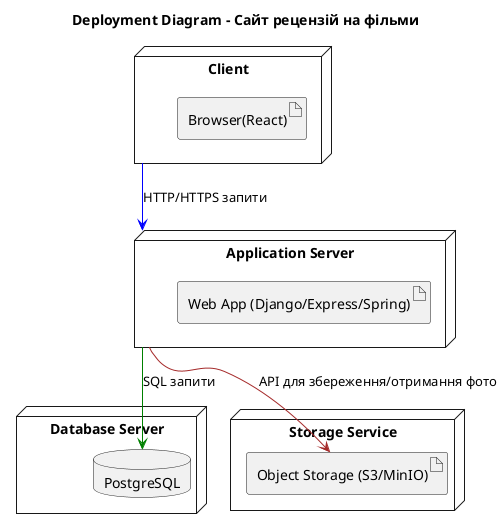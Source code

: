 @startuml
skinparam componentStyle rectangle
skinparam shadowing false

title Deployment Diagram – Сайт рецензій на фільми

node "Client" as client {
  artifact "Browser(React)" as frontend
}

node "Application Server" as app {
  artifact "Web App (Django/Express/Spring)" as backend
}

node "Database Server" as db {
  database "PostgreSQL" as postgres
}

node "Storage Service" as storage {
  artifact "Object Storage (S3/MinIO)" as objstore
}

client -[#blue]-> app : HTTP/HTTPS запити
app -[#green]-> postgres : SQL запити
app -[#brown]-> objstore : API для збереження/отримання фото

@enduml